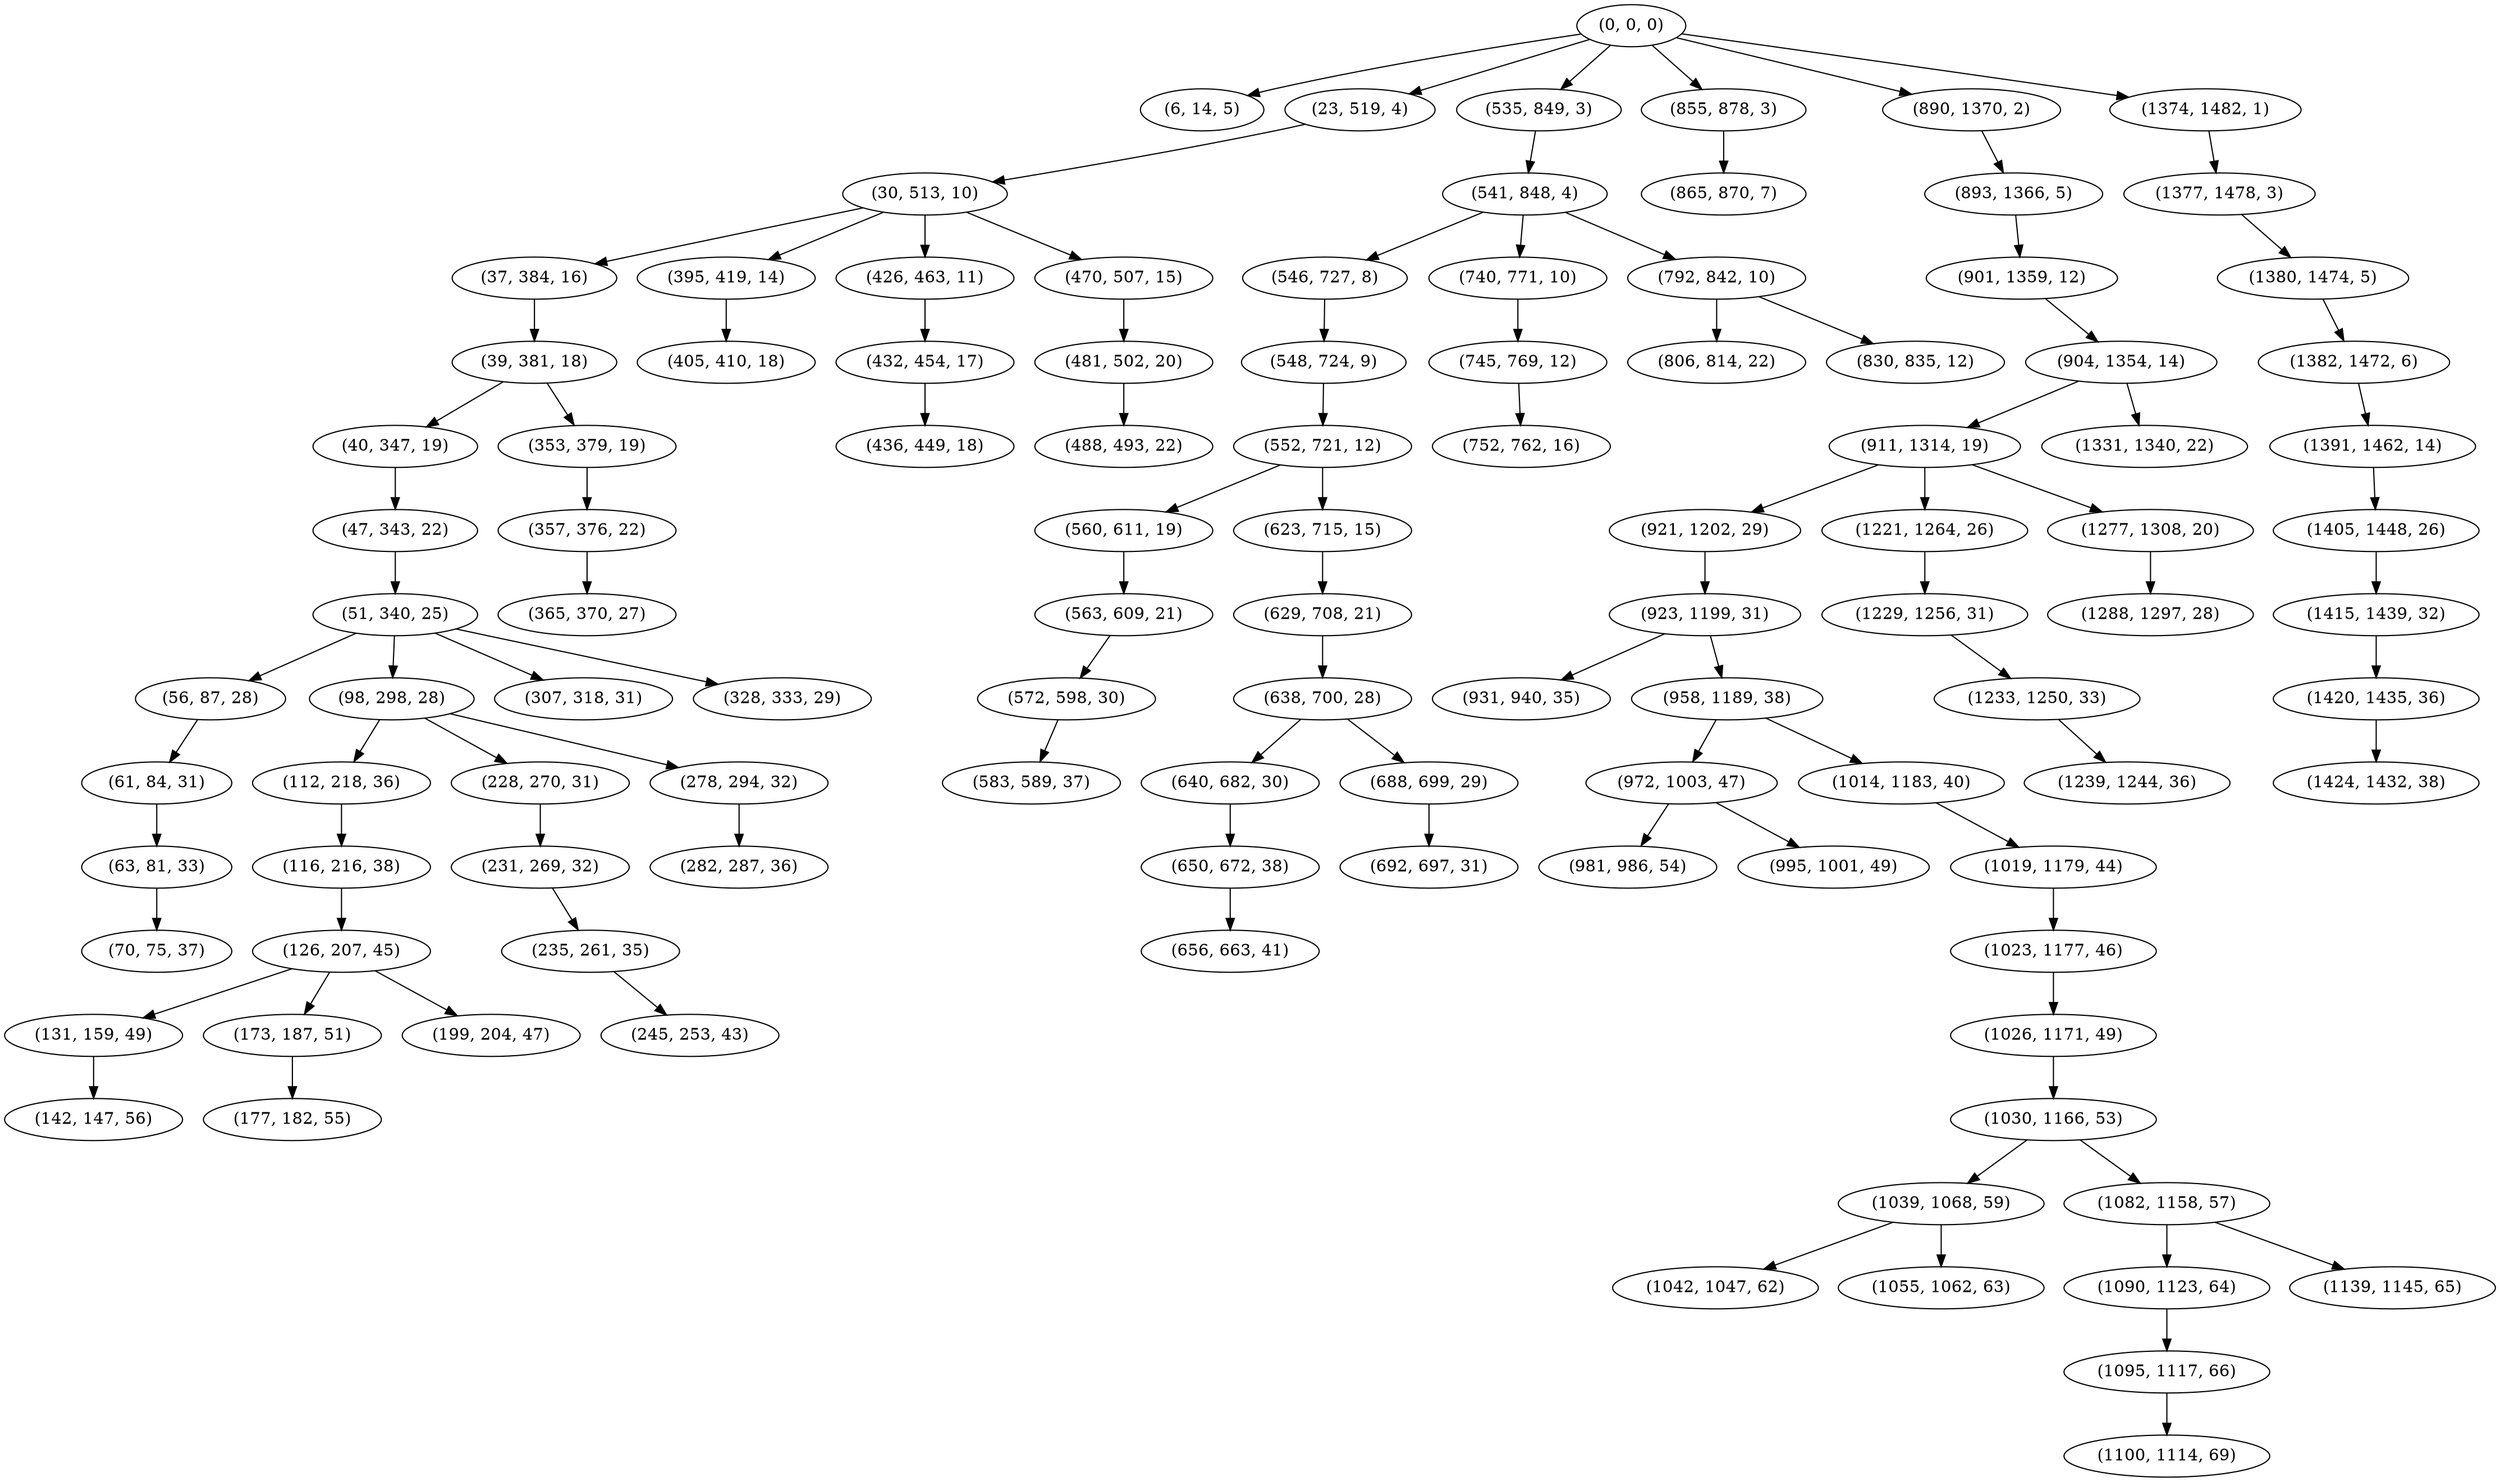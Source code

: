 digraph tree {
    "(0, 0, 0)";
    "(6, 14, 5)";
    "(23, 519, 4)";
    "(30, 513, 10)";
    "(37, 384, 16)";
    "(39, 381, 18)";
    "(40, 347, 19)";
    "(47, 343, 22)";
    "(51, 340, 25)";
    "(56, 87, 28)";
    "(61, 84, 31)";
    "(63, 81, 33)";
    "(70, 75, 37)";
    "(98, 298, 28)";
    "(112, 218, 36)";
    "(116, 216, 38)";
    "(126, 207, 45)";
    "(131, 159, 49)";
    "(142, 147, 56)";
    "(173, 187, 51)";
    "(177, 182, 55)";
    "(199, 204, 47)";
    "(228, 270, 31)";
    "(231, 269, 32)";
    "(235, 261, 35)";
    "(245, 253, 43)";
    "(278, 294, 32)";
    "(282, 287, 36)";
    "(307, 318, 31)";
    "(328, 333, 29)";
    "(353, 379, 19)";
    "(357, 376, 22)";
    "(365, 370, 27)";
    "(395, 419, 14)";
    "(405, 410, 18)";
    "(426, 463, 11)";
    "(432, 454, 17)";
    "(436, 449, 18)";
    "(470, 507, 15)";
    "(481, 502, 20)";
    "(488, 493, 22)";
    "(535, 849, 3)";
    "(541, 848, 4)";
    "(546, 727, 8)";
    "(548, 724, 9)";
    "(552, 721, 12)";
    "(560, 611, 19)";
    "(563, 609, 21)";
    "(572, 598, 30)";
    "(583, 589, 37)";
    "(623, 715, 15)";
    "(629, 708, 21)";
    "(638, 700, 28)";
    "(640, 682, 30)";
    "(650, 672, 38)";
    "(656, 663, 41)";
    "(688, 699, 29)";
    "(692, 697, 31)";
    "(740, 771, 10)";
    "(745, 769, 12)";
    "(752, 762, 16)";
    "(792, 842, 10)";
    "(806, 814, 22)";
    "(830, 835, 12)";
    "(855, 878, 3)";
    "(865, 870, 7)";
    "(890, 1370, 2)";
    "(893, 1366, 5)";
    "(901, 1359, 12)";
    "(904, 1354, 14)";
    "(911, 1314, 19)";
    "(921, 1202, 29)";
    "(923, 1199, 31)";
    "(931, 940, 35)";
    "(958, 1189, 38)";
    "(972, 1003, 47)";
    "(981, 986, 54)";
    "(995, 1001, 49)";
    "(1014, 1183, 40)";
    "(1019, 1179, 44)";
    "(1023, 1177, 46)";
    "(1026, 1171, 49)";
    "(1030, 1166, 53)";
    "(1039, 1068, 59)";
    "(1042, 1047, 62)";
    "(1055, 1062, 63)";
    "(1082, 1158, 57)";
    "(1090, 1123, 64)";
    "(1095, 1117, 66)";
    "(1100, 1114, 69)";
    "(1139, 1145, 65)";
    "(1221, 1264, 26)";
    "(1229, 1256, 31)";
    "(1233, 1250, 33)";
    "(1239, 1244, 36)";
    "(1277, 1308, 20)";
    "(1288, 1297, 28)";
    "(1331, 1340, 22)";
    "(1374, 1482, 1)";
    "(1377, 1478, 3)";
    "(1380, 1474, 5)";
    "(1382, 1472, 6)";
    "(1391, 1462, 14)";
    "(1405, 1448, 26)";
    "(1415, 1439, 32)";
    "(1420, 1435, 36)";
    "(1424, 1432, 38)";
    "(0, 0, 0)" -> "(6, 14, 5)";
    "(0, 0, 0)" -> "(23, 519, 4)";
    "(0, 0, 0)" -> "(535, 849, 3)";
    "(0, 0, 0)" -> "(855, 878, 3)";
    "(0, 0, 0)" -> "(890, 1370, 2)";
    "(0, 0, 0)" -> "(1374, 1482, 1)";
    "(23, 519, 4)" -> "(30, 513, 10)";
    "(30, 513, 10)" -> "(37, 384, 16)";
    "(30, 513, 10)" -> "(395, 419, 14)";
    "(30, 513, 10)" -> "(426, 463, 11)";
    "(30, 513, 10)" -> "(470, 507, 15)";
    "(37, 384, 16)" -> "(39, 381, 18)";
    "(39, 381, 18)" -> "(40, 347, 19)";
    "(39, 381, 18)" -> "(353, 379, 19)";
    "(40, 347, 19)" -> "(47, 343, 22)";
    "(47, 343, 22)" -> "(51, 340, 25)";
    "(51, 340, 25)" -> "(56, 87, 28)";
    "(51, 340, 25)" -> "(98, 298, 28)";
    "(51, 340, 25)" -> "(307, 318, 31)";
    "(51, 340, 25)" -> "(328, 333, 29)";
    "(56, 87, 28)" -> "(61, 84, 31)";
    "(61, 84, 31)" -> "(63, 81, 33)";
    "(63, 81, 33)" -> "(70, 75, 37)";
    "(98, 298, 28)" -> "(112, 218, 36)";
    "(98, 298, 28)" -> "(228, 270, 31)";
    "(98, 298, 28)" -> "(278, 294, 32)";
    "(112, 218, 36)" -> "(116, 216, 38)";
    "(116, 216, 38)" -> "(126, 207, 45)";
    "(126, 207, 45)" -> "(131, 159, 49)";
    "(126, 207, 45)" -> "(173, 187, 51)";
    "(126, 207, 45)" -> "(199, 204, 47)";
    "(131, 159, 49)" -> "(142, 147, 56)";
    "(173, 187, 51)" -> "(177, 182, 55)";
    "(228, 270, 31)" -> "(231, 269, 32)";
    "(231, 269, 32)" -> "(235, 261, 35)";
    "(235, 261, 35)" -> "(245, 253, 43)";
    "(278, 294, 32)" -> "(282, 287, 36)";
    "(353, 379, 19)" -> "(357, 376, 22)";
    "(357, 376, 22)" -> "(365, 370, 27)";
    "(395, 419, 14)" -> "(405, 410, 18)";
    "(426, 463, 11)" -> "(432, 454, 17)";
    "(432, 454, 17)" -> "(436, 449, 18)";
    "(470, 507, 15)" -> "(481, 502, 20)";
    "(481, 502, 20)" -> "(488, 493, 22)";
    "(535, 849, 3)" -> "(541, 848, 4)";
    "(541, 848, 4)" -> "(546, 727, 8)";
    "(541, 848, 4)" -> "(740, 771, 10)";
    "(541, 848, 4)" -> "(792, 842, 10)";
    "(546, 727, 8)" -> "(548, 724, 9)";
    "(548, 724, 9)" -> "(552, 721, 12)";
    "(552, 721, 12)" -> "(560, 611, 19)";
    "(552, 721, 12)" -> "(623, 715, 15)";
    "(560, 611, 19)" -> "(563, 609, 21)";
    "(563, 609, 21)" -> "(572, 598, 30)";
    "(572, 598, 30)" -> "(583, 589, 37)";
    "(623, 715, 15)" -> "(629, 708, 21)";
    "(629, 708, 21)" -> "(638, 700, 28)";
    "(638, 700, 28)" -> "(640, 682, 30)";
    "(638, 700, 28)" -> "(688, 699, 29)";
    "(640, 682, 30)" -> "(650, 672, 38)";
    "(650, 672, 38)" -> "(656, 663, 41)";
    "(688, 699, 29)" -> "(692, 697, 31)";
    "(740, 771, 10)" -> "(745, 769, 12)";
    "(745, 769, 12)" -> "(752, 762, 16)";
    "(792, 842, 10)" -> "(806, 814, 22)";
    "(792, 842, 10)" -> "(830, 835, 12)";
    "(855, 878, 3)" -> "(865, 870, 7)";
    "(890, 1370, 2)" -> "(893, 1366, 5)";
    "(893, 1366, 5)" -> "(901, 1359, 12)";
    "(901, 1359, 12)" -> "(904, 1354, 14)";
    "(904, 1354, 14)" -> "(911, 1314, 19)";
    "(904, 1354, 14)" -> "(1331, 1340, 22)";
    "(911, 1314, 19)" -> "(921, 1202, 29)";
    "(911, 1314, 19)" -> "(1221, 1264, 26)";
    "(911, 1314, 19)" -> "(1277, 1308, 20)";
    "(921, 1202, 29)" -> "(923, 1199, 31)";
    "(923, 1199, 31)" -> "(931, 940, 35)";
    "(923, 1199, 31)" -> "(958, 1189, 38)";
    "(958, 1189, 38)" -> "(972, 1003, 47)";
    "(958, 1189, 38)" -> "(1014, 1183, 40)";
    "(972, 1003, 47)" -> "(981, 986, 54)";
    "(972, 1003, 47)" -> "(995, 1001, 49)";
    "(1014, 1183, 40)" -> "(1019, 1179, 44)";
    "(1019, 1179, 44)" -> "(1023, 1177, 46)";
    "(1023, 1177, 46)" -> "(1026, 1171, 49)";
    "(1026, 1171, 49)" -> "(1030, 1166, 53)";
    "(1030, 1166, 53)" -> "(1039, 1068, 59)";
    "(1030, 1166, 53)" -> "(1082, 1158, 57)";
    "(1039, 1068, 59)" -> "(1042, 1047, 62)";
    "(1039, 1068, 59)" -> "(1055, 1062, 63)";
    "(1082, 1158, 57)" -> "(1090, 1123, 64)";
    "(1082, 1158, 57)" -> "(1139, 1145, 65)";
    "(1090, 1123, 64)" -> "(1095, 1117, 66)";
    "(1095, 1117, 66)" -> "(1100, 1114, 69)";
    "(1221, 1264, 26)" -> "(1229, 1256, 31)";
    "(1229, 1256, 31)" -> "(1233, 1250, 33)";
    "(1233, 1250, 33)" -> "(1239, 1244, 36)";
    "(1277, 1308, 20)" -> "(1288, 1297, 28)";
    "(1374, 1482, 1)" -> "(1377, 1478, 3)";
    "(1377, 1478, 3)" -> "(1380, 1474, 5)";
    "(1380, 1474, 5)" -> "(1382, 1472, 6)";
    "(1382, 1472, 6)" -> "(1391, 1462, 14)";
    "(1391, 1462, 14)" -> "(1405, 1448, 26)";
    "(1405, 1448, 26)" -> "(1415, 1439, 32)";
    "(1415, 1439, 32)" -> "(1420, 1435, 36)";
    "(1420, 1435, 36)" -> "(1424, 1432, 38)";
}
